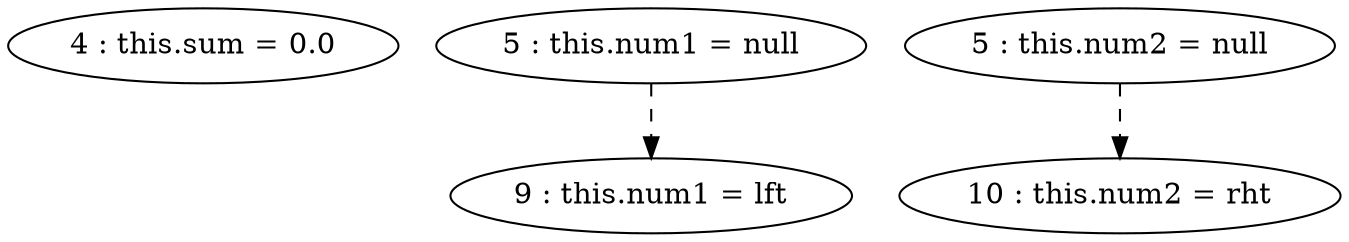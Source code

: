digraph G {
"4 : this.sum = 0.0"
"5 : this.num1 = null"
"5 : this.num1 = null" -> "9 : this.num1 = lft" [style=dashed]
"5 : this.num2 = null"
"5 : this.num2 = null" -> "10 : this.num2 = rht" [style=dashed]
"9 : this.num1 = lft"
"10 : this.num2 = rht"
}